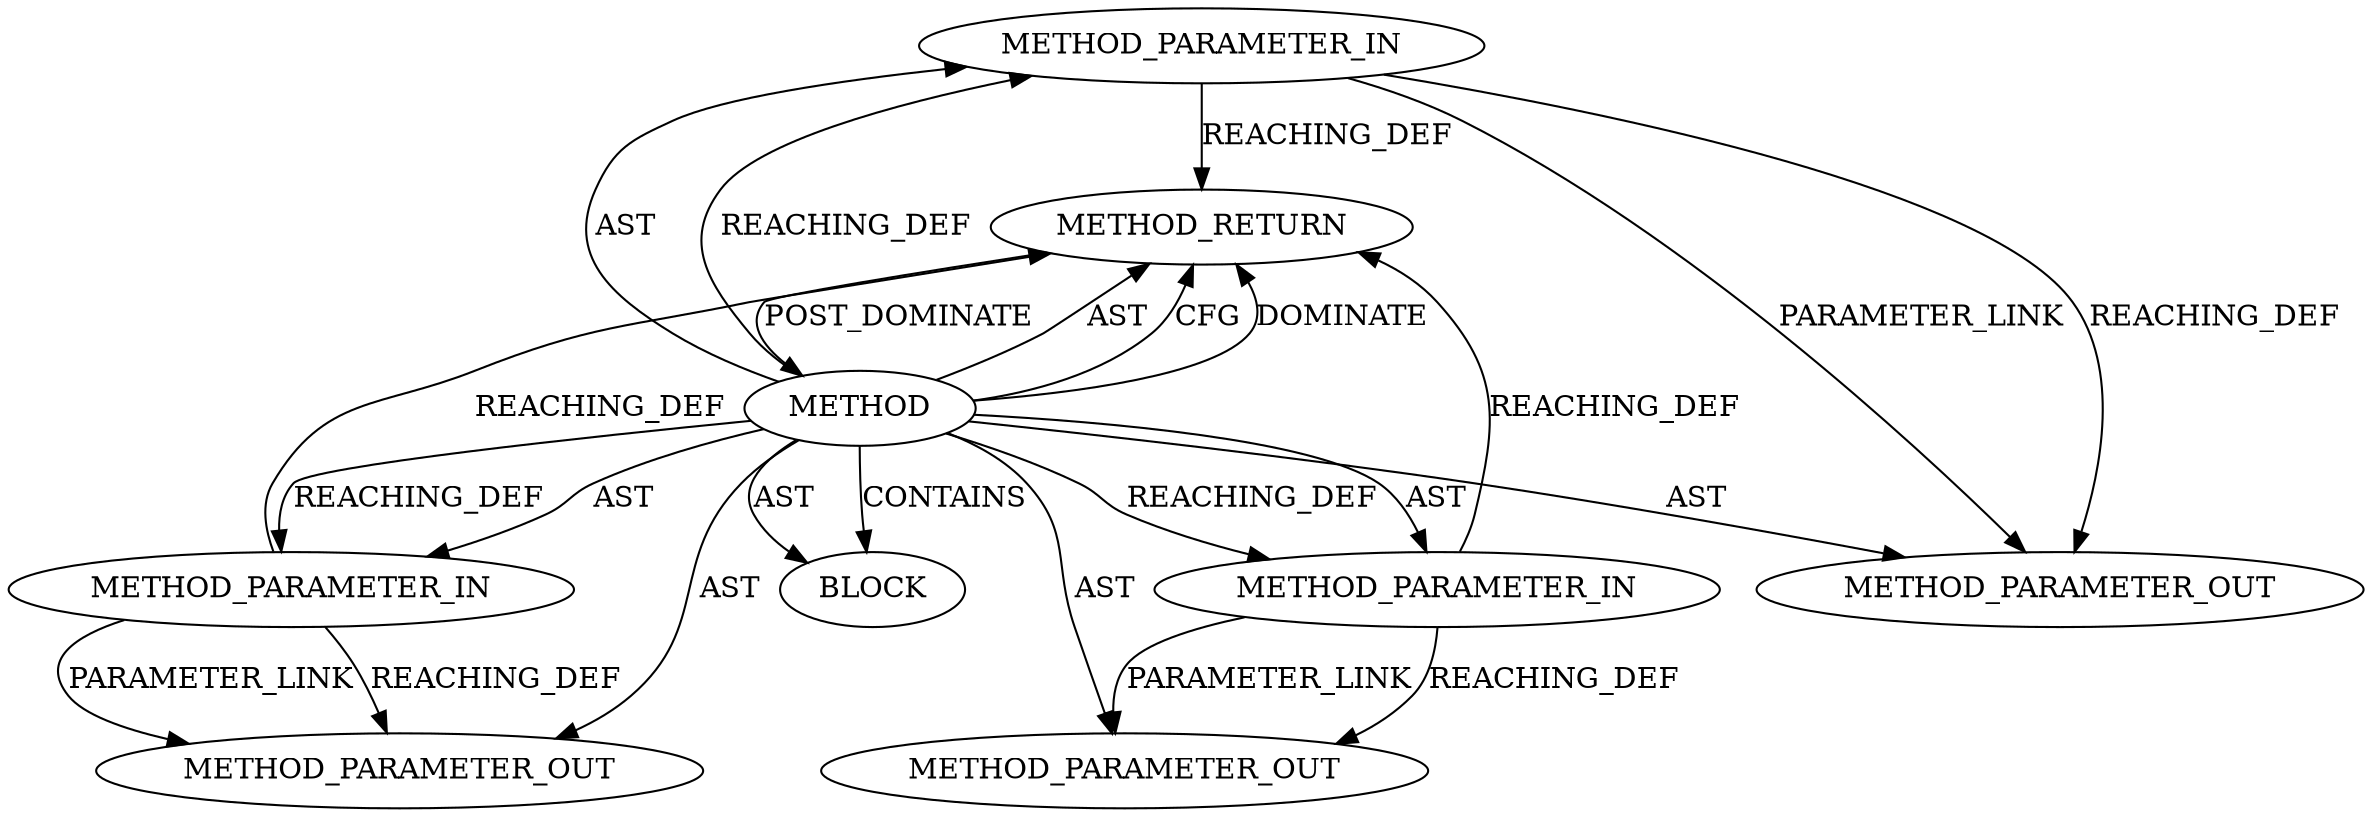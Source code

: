 digraph {
  11994 [label=METHOD_PARAMETER_IN ORDER=3 CODE="p3" IS_VARIADIC=false TYPE_FULL_NAME="ANY" EVALUATION_STRATEGY="BY_VALUE" INDEX=3 NAME="p3"]
  11992 [label=METHOD_PARAMETER_IN ORDER=1 CODE="p1" IS_VARIADIC=false TYPE_FULL_NAME="ANY" EVALUATION_STRATEGY="BY_VALUE" INDEX=1 NAME="p1"]
  11995 [label=BLOCK ORDER=1 ARGUMENT_INDEX=1 CODE="<empty>" TYPE_FULL_NAME="ANY"]
  13255 [label=METHOD_PARAMETER_OUT ORDER=2 CODE="p2" IS_VARIADIC=false TYPE_FULL_NAME="ANY" EVALUATION_STRATEGY="BY_VALUE" INDEX=2 NAME="p2"]
  11996 [label=METHOD_RETURN ORDER=2 CODE="RET" TYPE_FULL_NAME="ANY" EVALUATION_STRATEGY="BY_VALUE"]
  13254 [label=METHOD_PARAMETER_OUT ORDER=1 CODE="p1" IS_VARIADIC=false TYPE_FULL_NAME="ANY" EVALUATION_STRATEGY="BY_VALUE" INDEX=1 NAME="p1"]
  11991 [label=METHOD AST_PARENT_TYPE="NAMESPACE_BLOCK" AST_PARENT_FULL_NAME="<global>" ORDER=0 CODE="<empty>" FULL_NAME="sock_recvmsg" IS_EXTERNAL=true FILENAME="<empty>" SIGNATURE="" NAME="sock_recvmsg"]
  11993 [label=METHOD_PARAMETER_IN ORDER=2 CODE="p2" IS_VARIADIC=false TYPE_FULL_NAME="ANY" EVALUATION_STRATEGY="BY_VALUE" INDEX=2 NAME="p2"]
  13256 [label=METHOD_PARAMETER_OUT ORDER=3 CODE="p3" IS_VARIADIC=false TYPE_FULL_NAME="ANY" EVALUATION_STRATEGY="BY_VALUE" INDEX=3 NAME="p3"]
  11992 -> 13254 [label=PARAMETER_LINK ]
  11991 -> 11994 [label=AST ]
  11991 -> 11994 [label=REACHING_DEF VARIABLE=""]
  11991 -> 11992 [label=REACHING_DEF VARIABLE=""]
  11991 -> 13255 [label=AST ]
  11994 -> 13256 [label=PARAMETER_LINK ]
  11991 -> 11992 [label=AST ]
  11991 -> 11996 [label=AST ]
  11991 -> 11993 [label=REACHING_DEF VARIABLE=""]
  11994 -> 11996 [label=REACHING_DEF VARIABLE="p3"]
  11993 -> 13255 [label=PARAMETER_LINK ]
  11993 -> 13255 [label=REACHING_DEF VARIABLE="p2"]
  11992 -> 13254 [label=REACHING_DEF VARIABLE="p1"]
  11994 -> 13256 [label=REACHING_DEF VARIABLE="p3"]
  11996 -> 11991 [label=POST_DOMINATE ]
  11991 -> 11995 [label=AST ]
  11991 -> 11995 [label=CONTAINS ]
  11991 -> 13254 [label=AST ]
  11992 -> 11996 [label=REACHING_DEF VARIABLE="p1"]
  11991 -> 13256 [label=AST ]
  11993 -> 11996 [label=REACHING_DEF VARIABLE="p2"]
  11991 -> 11996 [label=CFG ]
  11991 -> 11996 [label=DOMINATE ]
  11991 -> 11993 [label=AST ]
}
